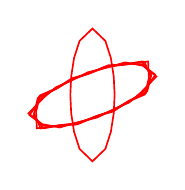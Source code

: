 \begin{tikzpicture}[scale=0.4]

\begin{axis}[
  xmin = -6,
  xmax = 6,
  ymin = -3.1,
  ymax = 3.1,
  scale only axis,
  axis equal image,
  hide axis,
  ]

\addplot [mark=none,red,line width=1.5] table{
1.0e+00 0.0e+00
9.61e-01 8.3e-01
8.314e-01 1.667e+00
5.829e-01 2.438e+00
6.123e-17 3.0e+00
-5.829e-01 2.438e+00
-8.314e-01 1.667e+00
-9.61e-01 8.3e-01
-1.0e+00 3.674e-16
-9.61e-01 -8.3e-01
-8.314e-01 -1.667e+00
-5.829e-01 -2.438e+00
-1.837e-16 -3.0e+00
5.829e-01 -2.438e+00
8.314e-01 -1.667e+00
9.61e-01 -8.3e-01
1.0e+00 0.0e+00
};

\addplot [mark=none,red,line width=1.5] table{
2.468e+00 1.439e-01
2.661e+00 9.181e-01
2.224e+00 1.51e+00
1.315e+00 1.355e+00
6.551e-01 1.285e+00
-1.014e-01 9.85e-01
-9.308e-01 7.101e-01
-1.643e+00 2.676e-01
-2.468e+00 -1.439e-01
-2.661e+00 -9.181e-01
-2.224e+00 -1.51e+00
-1.315e+00 -1.355e+00
-6.551e-01 -1.285e+00
1.014e-01 -9.85e-01
9.308e-01 -7.101e-01
1.643e+00 -2.676e-01
2.468e+00 1.439e-01
};

\addplot [mark=none,red,line width=1.5] table{
2.845e+00 9.097e-01
2.207e+00 1.387e+00
1.385e+00 1.415e+00
5.508e-01 1.212e+00
-1.34e-01 1.014e+00
-8.422e-01 7.108e-01
-1.666e+00 3.107e-01
-2.298e+00 -1.451e-01
-2.845e+00 -9.097e-01
-2.207e+00 -1.387e+00
-1.385e+00 -1.415e+00
-5.508e-01 -1.212e+00
1.34e-01 -1.014e+00
8.422e-01 -7.108e-01
1.666e+00 -3.107e-01
2.298e+00 1.451e-01
2.845e+00 9.097e-01
};

\addplot [mark=none,red,line width=1.5] table{
2.341e+00 1.512e+00
1.359e+00 1.357e+00
5.805e-01 1.278e+00
-2.38e-01 9.342e-01
-9.116e-01 7.267e-01
-1.579e+00 3.119e-01
-2.409e+00 -7.624e-02
-2.627e+00 -8.492e-01
-2.341e+00 -1.512e+00
-1.359e+00 -1.357e+00
-5.805e-01 -1.278e+00
2.38e-01 -9.342e-01
9.116e-01 -7.267e-01
1.579e+00 -3.119e-01
2.409e+00 7.624e-02
2.627e+00 8.492e-01
2.341e+00 1.512e+00
};

\addplot [mark=none,red,line width=1.5] table{
1.484e+00 1.469e+00
6.133e-01 1.229e+00
-2.062e-01 1.023e+00
-9.434e-01 6.563e-01
-1.658e+00 3.397e-01
-2.193e+00 -1.119e-01
-2.889e+00 -8.323e-01
-2.281e+00 -1.319e+00
-1.484e+00 -1.469e+00
-6.133e-01 -1.229e+00
2.062e-01 -1.023e+00
9.434e-01 -6.563e-01
1.658e+00 -3.397e-01
2.193e+00 1.119e-01
2.889e+00 8.323e-01
2.281e+00 1.319e+00
1.484e+00 1.469e+00
};

\addplot [mark=none,red,line width=1.5] table{
7.246e-01 1.342e+00
-1.372e-01 9.767e-01
-9.301e-01 7.502e-01
-1.633e+00 2.937e-01
-2.365e+00 -1.945e-02
-2.548e+00 -7.556e-01
-2.513e+00 -1.51e+00
-1.486e+00 -1.369e+00
-7.246e-01 -1.342e+00
1.372e-01 -9.767e-01
9.301e-01 -7.502e-01
1.633e+00 -2.937e-01
2.365e+00 1.945e-02
2.548e+00 7.556e-01
2.513e+00 1.51e+00
1.486e+00 1.369e+00
7.246e-01 1.342e+00
};

\end{axis}


\end{tikzpicture}

